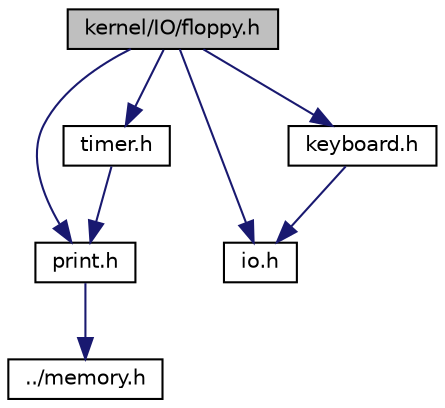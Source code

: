 digraph "kernel/IO/floppy.h"
{
  edge [fontname="Helvetica",fontsize="10",labelfontname="Helvetica",labelfontsize="10"];
  node [fontname="Helvetica",fontsize="10",shape=record];
  Node1 [label="kernel/IO/floppy.h",height=0.2,width=0.4,color="black", fillcolor="grey75", style="filled", fontcolor="black"];
  Node1 -> Node2 [color="midnightblue",fontsize="10",style="solid",fontname="Helvetica"];
  Node2 [label="print.h",height=0.2,width=0.4,color="black", fillcolor="white", style="filled",URL="$print_8h.html"];
  Node2 -> Node3 [color="midnightblue",fontsize="10",style="solid",fontname="Helvetica"];
  Node3 [label="../memory.h",height=0.2,width=0.4,color="black", fillcolor="white", style="filled",URL="$memory_8h.html"];
  Node1 -> Node4 [color="midnightblue",fontsize="10",style="solid",fontname="Helvetica"];
  Node4 [label="io.h",height=0.2,width=0.4,color="black", fillcolor="white", style="filled",URL="$io_8h.html"];
  Node1 -> Node5 [color="midnightblue",fontsize="10",style="solid",fontname="Helvetica"];
  Node5 [label="timer.h",height=0.2,width=0.4,color="black", fillcolor="white", style="filled",URL="$timer_8h.html"];
  Node5 -> Node2 [color="midnightblue",fontsize="10",style="solid",fontname="Helvetica"];
  Node1 -> Node6 [color="midnightblue",fontsize="10",style="solid",fontname="Helvetica"];
  Node6 [label="keyboard.h",height=0.2,width=0.4,color="black", fillcolor="white", style="filled",URL="$keyboard_8h.html"];
  Node6 -> Node4 [color="midnightblue",fontsize="10",style="solid",fontname="Helvetica"];
}
